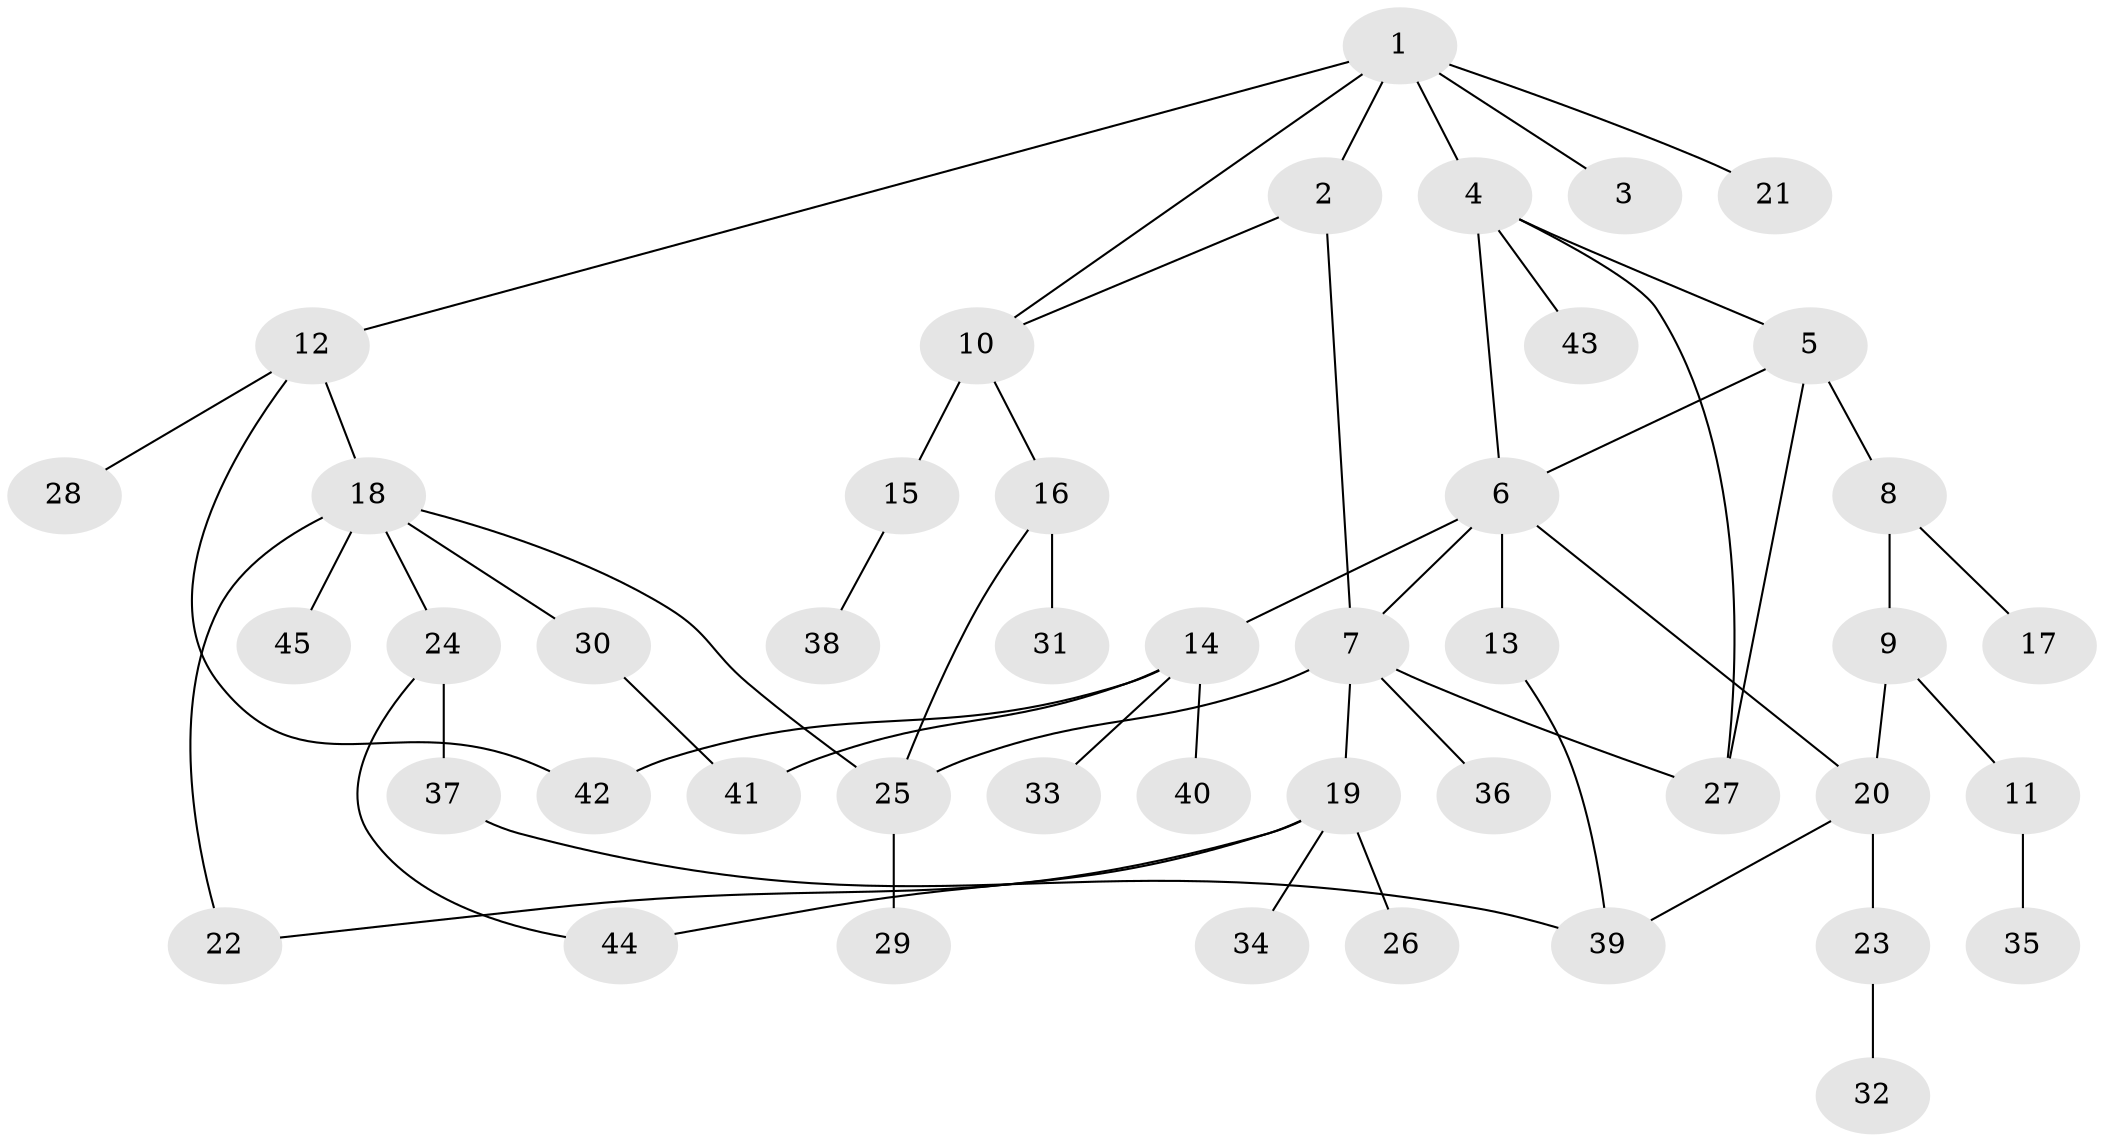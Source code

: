 // original degree distribution, {7: 0.022988505747126436, 4: 0.10344827586206896, 2: 0.28735632183908044, 6: 0.034482758620689655, 3: 0.12643678160919541, 1: 0.39080459770114945, 5: 0.034482758620689655}
// Generated by graph-tools (version 1.1) at 2025/34/03/09/25 02:34:33]
// undirected, 45 vertices, 58 edges
graph export_dot {
graph [start="1"]
  node [color=gray90,style=filled];
  1;
  2;
  3;
  4;
  5;
  6;
  7;
  8;
  9;
  10;
  11;
  12;
  13;
  14;
  15;
  16;
  17;
  18;
  19;
  20;
  21;
  22;
  23;
  24;
  25;
  26;
  27;
  28;
  29;
  30;
  31;
  32;
  33;
  34;
  35;
  36;
  37;
  38;
  39;
  40;
  41;
  42;
  43;
  44;
  45;
  1 -- 2 [weight=1.0];
  1 -- 3 [weight=1.0];
  1 -- 4 [weight=1.0];
  1 -- 10 [weight=1.0];
  1 -- 12 [weight=1.0];
  1 -- 21 [weight=1.0];
  2 -- 7 [weight=1.0];
  2 -- 10 [weight=1.0];
  4 -- 5 [weight=1.0];
  4 -- 6 [weight=1.0];
  4 -- 27 [weight=1.0];
  4 -- 43 [weight=1.0];
  5 -- 6 [weight=1.0];
  5 -- 8 [weight=1.0];
  5 -- 27 [weight=1.0];
  6 -- 7 [weight=1.0];
  6 -- 13 [weight=3.0];
  6 -- 14 [weight=1.0];
  6 -- 20 [weight=1.0];
  7 -- 19 [weight=1.0];
  7 -- 25 [weight=1.0];
  7 -- 27 [weight=1.0];
  7 -- 36 [weight=1.0];
  8 -- 9 [weight=1.0];
  8 -- 17 [weight=1.0];
  9 -- 11 [weight=1.0];
  9 -- 20 [weight=1.0];
  10 -- 15 [weight=3.0];
  10 -- 16 [weight=1.0];
  11 -- 35 [weight=1.0];
  12 -- 18 [weight=1.0];
  12 -- 28 [weight=1.0];
  12 -- 42 [weight=1.0];
  13 -- 39 [weight=1.0];
  14 -- 33 [weight=1.0];
  14 -- 40 [weight=1.0];
  14 -- 41 [weight=1.0];
  14 -- 42 [weight=1.0];
  15 -- 38 [weight=1.0];
  16 -- 25 [weight=1.0];
  16 -- 31 [weight=1.0];
  18 -- 22 [weight=1.0];
  18 -- 24 [weight=1.0];
  18 -- 25 [weight=1.0];
  18 -- 30 [weight=1.0];
  18 -- 45 [weight=1.0];
  19 -- 22 [weight=1.0];
  19 -- 26 [weight=1.0];
  19 -- 34 [weight=1.0];
  19 -- 44 [weight=1.0];
  20 -- 23 [weight=1.0];
  20 -- 39 [weight=1.0];
  23 -- 32 [weight=1.0];
  24 -- 37 [weight=1.0];
  24 -- 44 [weight=1.0];
  25 -- 29 [weight=3.0];
  30 -- 41 [weight=1.0];
  37 -- 39 [weight=1.0];
}
